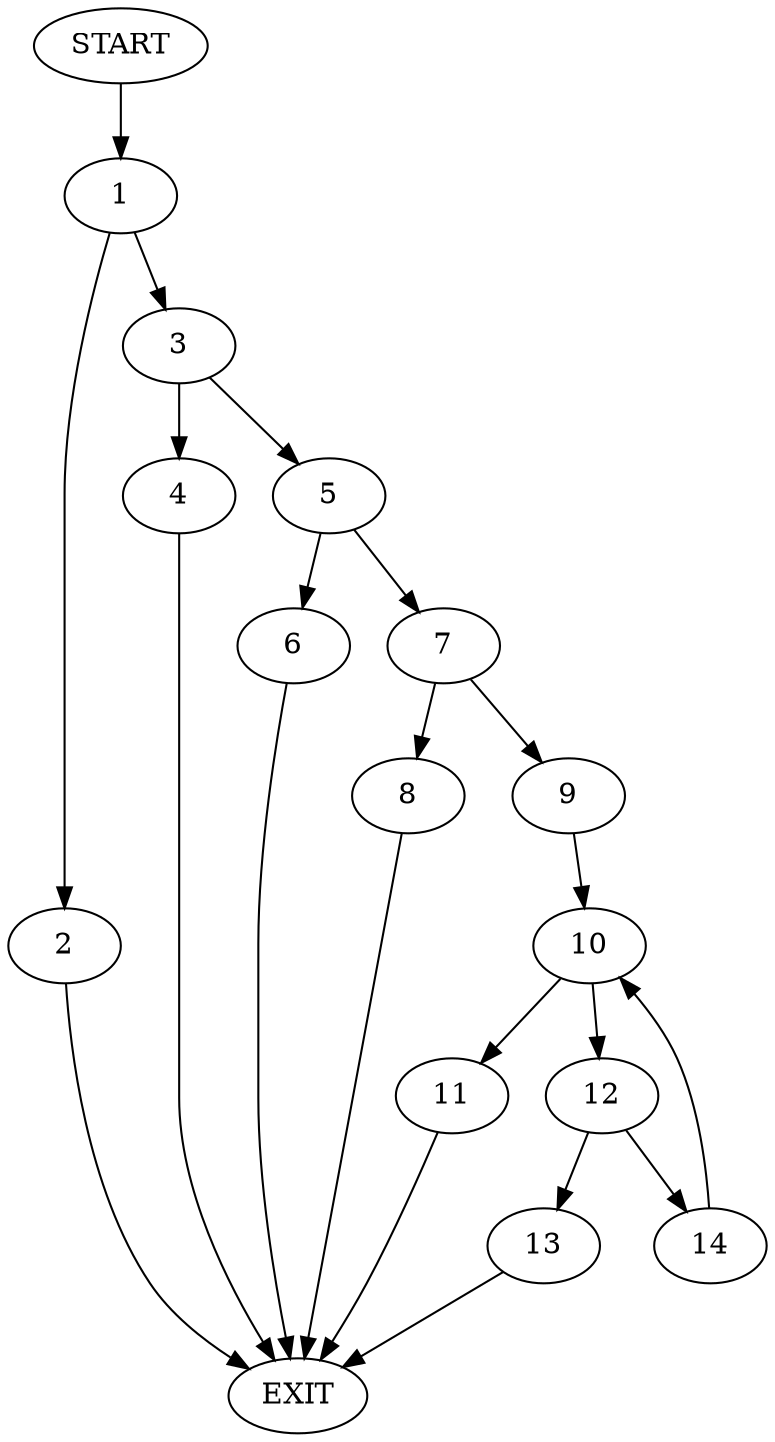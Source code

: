 digraph {
0 [label="START"]
15 [label="EXIT"]
0 -> 1
1 -> 2
1 -> 3
2 -> 15
3 -> 4
3 -> 5
5 -> 6
5 -> 7
4 -> 15
6 -> 15
7 -> 8
7 -> 9
9 -> 10
8 -> 15
10 -> 11
10 -> 12
12 -> 13
12 -> 14
11 -> 15
14 -> 10
13 -> 15
}

